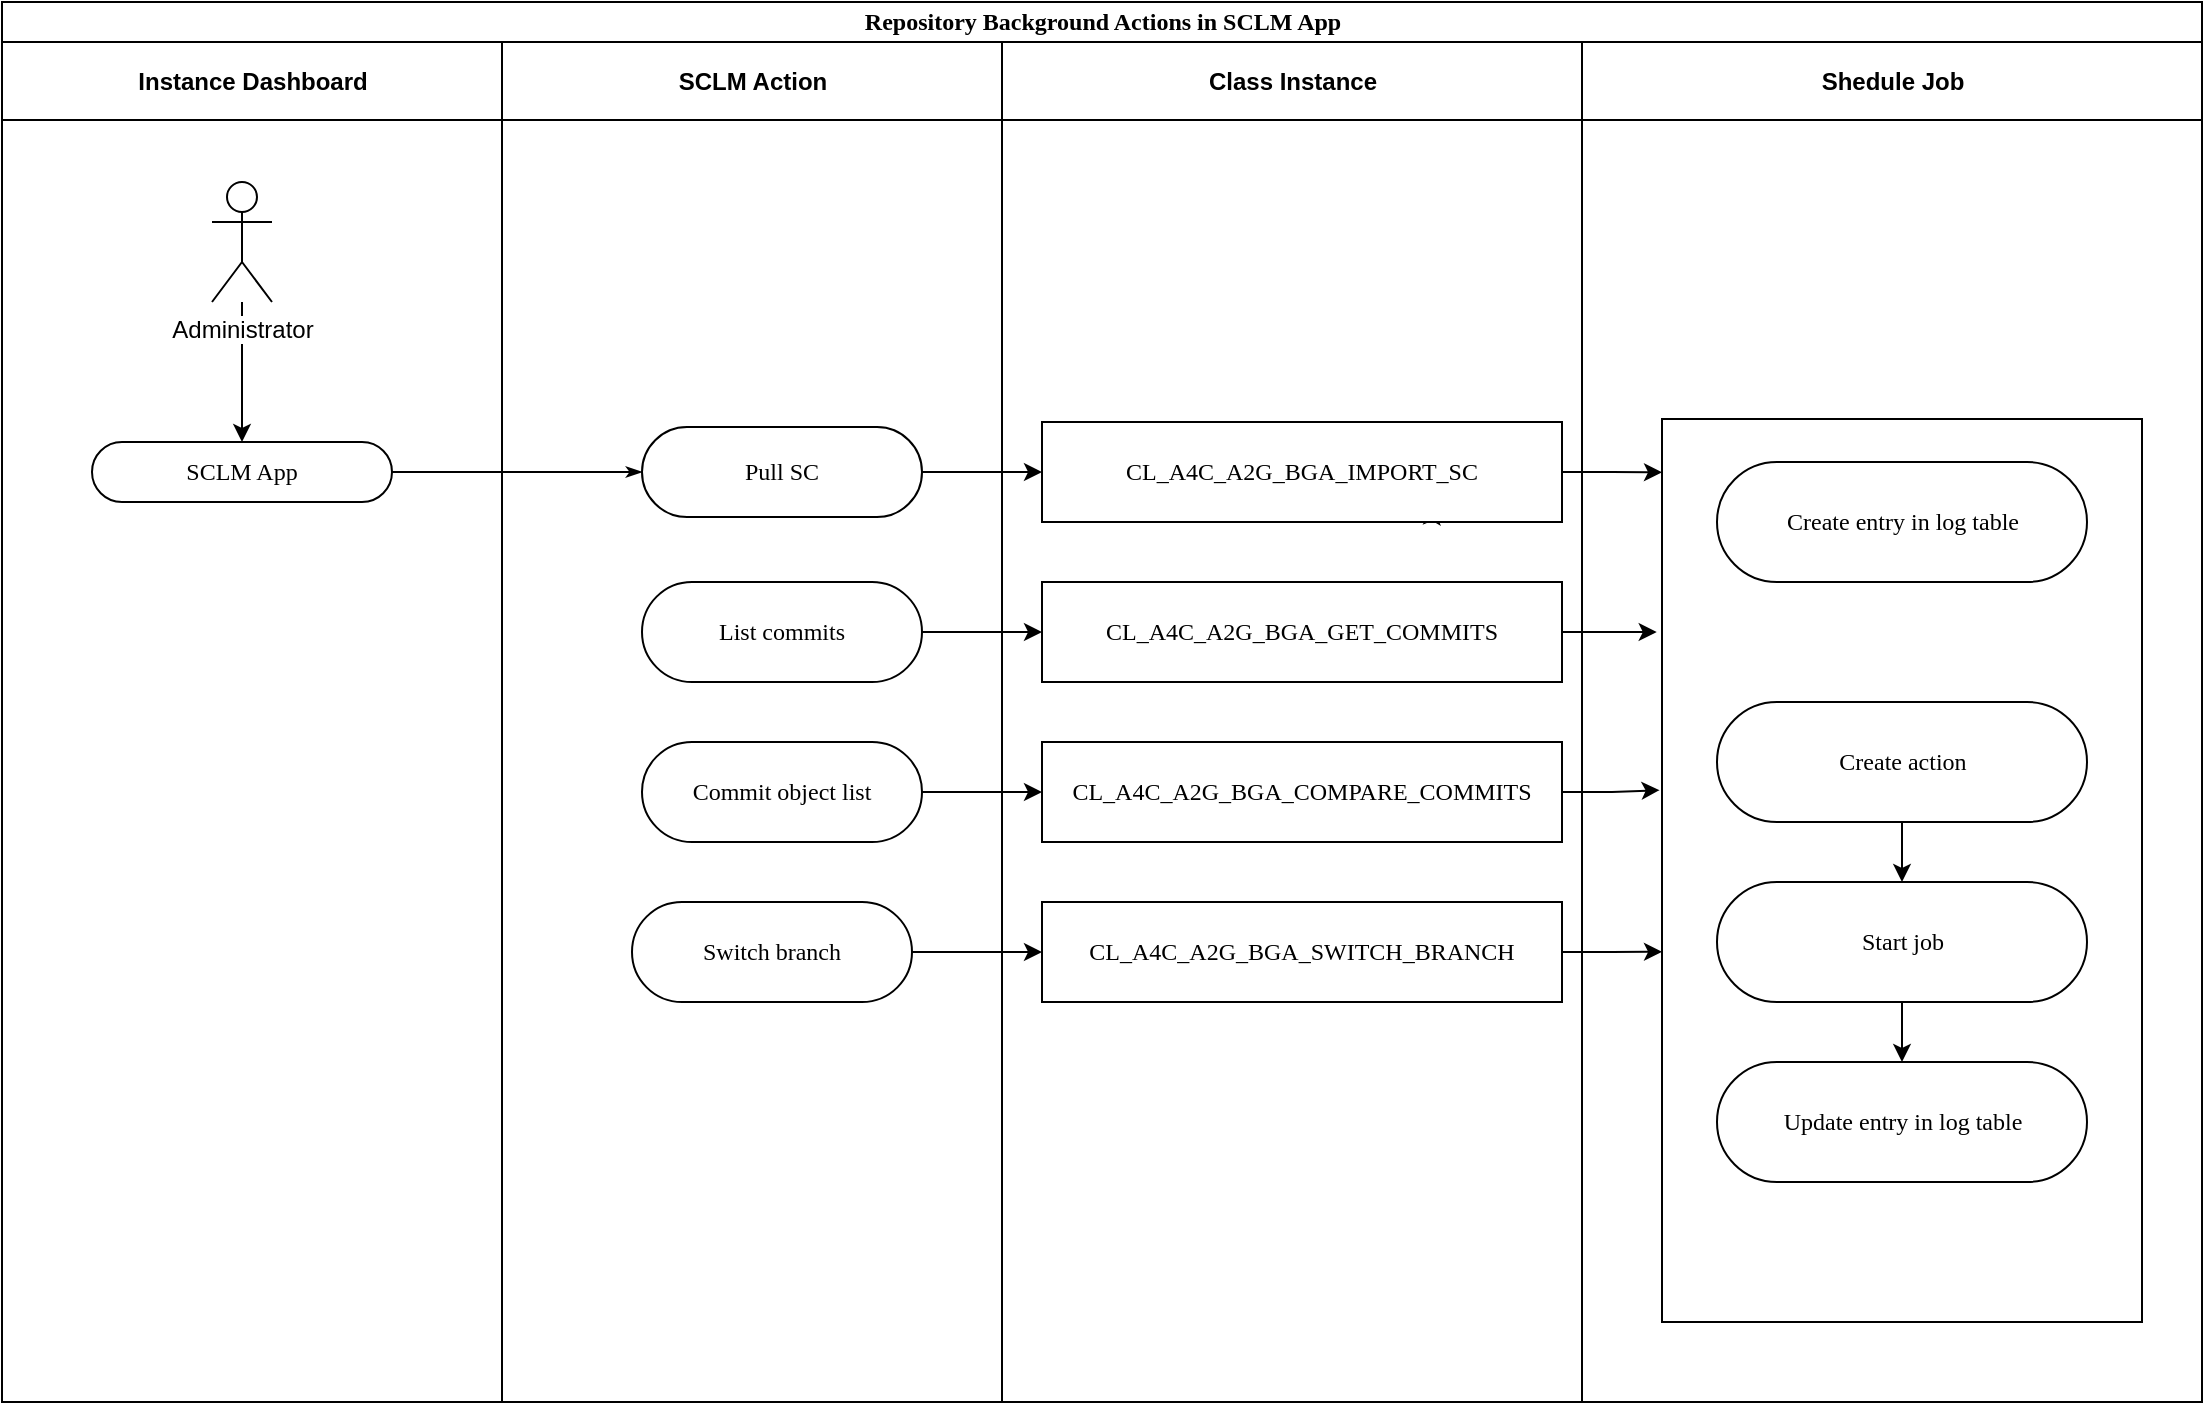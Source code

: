 <mxfile version="14.1.8" type="github">
  <diagram id="4wILREtH9ncnzC2ThN3B" name="Page-1">
    <mxGraphModel dx="1814" dy="721" grid="1" gridSize="10" guides="1" tooltips="1" connect="1" arrows="1" fold="1" page="1" pageScale="1" pageWidth="850" pageHeight="1100" math="0" shadow="0">
      <root>
        <mxCell id="0" />
        <mxCell id="1" parent="0" />
        <mxCell id="XASwXC1lrXOaXmksnacw-1" value="Repository Background Actions in SCLM App" style="swimlane;html=1;childLayout=stackLayout;startSize=20;rounded=0;shadow=0;comic=0;labelBackgroundColor=none;strokeWidth=1;fontFamily=Verdana;fontSize=12;align=center;" parent="1" vertex="1">
          <mxGeometry x="40" y="20" width="1100" height="700" as="geometry">
            <mxRectangle x="40" y="20" width="60" height="20" as="alternateBounds" />
          </mxGeometry>
        </mxCell>
        <mxCell id="XASwXC1lrXOaXmksnacw-2" value="Instance Dashboard" style="swimlane;html=1;startSize=39;" parent="XASwXC1lrXOaXmksnacw-1" vertex="1">
          <mxGeometry y="20" width="250" height="680" as="geometry" />
        </mxCell>
        <mxCell id="XASwXC1lrXOaXmksnacw-3" value="" style="edgeStyle=orthogonalEdgeStyle;rounded=0;orthogonalLoop=1;jettySize=auto;html=1;entryX=0.5;entryY=0;entryDx=0;entryDy=0;" parent="XASwXC1lrXOaXmksnacw-2" source="XASwXC1lrXOaXmksnacw-5" target="XASwXC1lrXOaXmksnacw-6" edge="1">
          <mxGeometry relative="1" as="geometry">
            <mxPoint x="120" y="180" as="targetPoint" />
          </mxGeometry>
        </mxCell>
        <mxCell id="XASwXC1lrXOaXmksnacw-5" value="Administrator" style="shape=umlActor;verticalLabelPosition=bottom;labelBackgroundColor=#ffffff;verticalAlign=top;html=1;outlineConnect=0;" parent="XASwXC1lrXOaXmksnacw-2" vertex="1">
          <mxGeometry x="105" y="70" width="30" height="60" as="geometry" />
        </mxCell>
        <mxCell id="XASwXC1lrXOaXmksnacw-6" value="SCLM App" style="rounded=1;whiteSpace=wrap;html=1;shadow=0;comic=0;labelBackgroundColor=none;strokeWidth=1;fontFamily=Verdana;fontSize=12;align=center;arcSize=50;" parent="XASwXC1lrXOaXmksnacw-2" vertex="1">
          <mxGeometry x="45" y="200" width="150" height="30" as="geometry" />
        </mxCell>
        <mxCell id="XASwXC1lrXOaXmksnacw-7" value="SCLM Action" style="swimlane;html=1;startSize=39;" parent="XASwXC1lrXOaXmksnacw-1" vertex="1">
          <mxGeometry x="250" y="20" width="250" height="680" as="geometry" />
        </mxCell>
        <mxCell id="XASwXC1lrXOaXmksnacw-8" value="Commit object list" style="rounded=1;whiteSpace=wrap;html=1;shadow=0;comic=0;labelBackgroundColor=none;strokeWidth=1;fontFamily=Verdana;fontSize=12;align=center;arcSize=50;" parent="XASwXC1lrXOaXmksnacw-7" vertex="1">
          <mxGeometry x="70" y="350" width="140" height="50" as="geometry" />
        </mxCell>
        <mxCell id="XASwXC1lrXOaXmksnacw-9" value="Pull SC" style="rounded=1;whiteSpace=wrap;html=1;shadow=0;comic=0;labelBackgroundColor=none;strokeWidth=1;fontFamily=Verdana;fontSize=12;align=center;arcSize=50;" parent="XASwXC1lrXOaXmksnacw-7" vertex="1">
          <mxGeometry x="70" y="192.5" width="140" height="45" as="geometry" />
        </mxCell>
        <mxCell id="XASwXC1lrXOaXmksnacw-10" value="List commits" style="rounded=1;whiteSpace=wrap;html=1;shadow=0;comic=0;labelBackgroundColor=none;strokeWidth=1;fontFamily=Verdana;fontSize=12;align=center;arcSize=50;" parent="XASwXC1lrXOaXmksnacw-7" vertex="1">
          <mxGeometry x="70" y="270" width="140" height="50" as="geometry" />
        </mxCell>
        <mxCell id="XASwXC1lrXOaXmksnacw-11" value="Switch branch" style="rounded=1;whiteSpace=wrap;html=1;shadow=0;comic=0;labelBackgroundColor=none;strokeWidth=1;fontFamily=Verdana;fontSize=12;align=center;arcSize=50;" parent="XASwXC1lrXOaXmksnacw-7" vertex="1">
          <mxGeometry x="65" y="430" width="140" height="50" as="geometry" />
        </mxCell>
        <mxCell id="XASwXC1lrXOaXmksnacw-14" value="Class Instance" style="swimlane;html=1;startSize=39;" parent="XASwXC1lrXOaXmksnacw-1" vertex="1">
          <mxGeometry x="500" y="20" width="290" height="680" as="geometry" />
        </mxCell>
        <mxCell id="XASwXC1lrXOaXmksnacw-15" style="edgeStyle=orthogonalEdgeStyle;rounded=0;orthogonalLoop=1;jettySize=auto;html=1;exitX=0.75;exitY=1;exitDx=0;exitDy=0;entryX=0.752;entryY=0.85;entryDx=0;entryDy=0;entryPerimeter=0;" parent="XASwXC1lrXOaXmksnacw-14" source="XASwXC1lrXOaXmksnacw-19" target="XASwXC1lrXOaXmksnacw-19" edge="1">
          <mxGeometry relative="1" as="geometry" />
        </mxCell>
        <mxCell id="XASwXC1lrXOaXmksnacw-17" value="CL_A4C_A2G_BGA_GET_COMMITS" style="rounded=0;whiteSpace=wrap;html=1;shadow=0;comic=0;labelBackgroundColor=none;strokeWidth=1;fontFamily=Verdana;fontSize=12;align=center;arcSize=50;" parent="XASwXC1lrXOaXmksnacw-14" vertex="1">
          <mxGeometry x="20" y="270" width="260" height="50" as="geometry" />
        </mxCell>
        <mxCell id="XASwXC1lrXOaXmksnacw-18" value="CL_A4C_A2G_BGA_COMPARE_COMMITS" style="rounded=0;whiteSpace=wrap;html=1;shadow=0;comic=0;labelBackgroundColor=none;strokeWidth=1;fontFamily=Verdana;fontSize=12;align=center;arcSize=50;" parent="XASwXC1lrXOaXmksnacw-14" vertex="1">
          <mxGeometry x="20" y="350" width="260" height="50" as="geometry" />
        </mxCell>
        <mxCell id="XASwXC1lrXOaXmksnacw-19" value="CL_A4C_A2G_BGA_IMPORT_SC" style="rounded=0;whiteSpace=wrap;html=1;shadow=0;comic=0;labelBackgroundColor=none;strokeWidth=1;fontFamily=Verdana;fontSize=12;align=center;arcSize=50;" parent="XASwXC1lrXOaXmksnacw-14" vertex="1">
          <mxGeometry x="20" y="190" width="260" height="50" as="geometry" />
        </mxCell>
        <mxCell id="XASwXC1lrXOaXmksnacw-20" value="CL_A4C_A2G_BGA_SWITCH_BRANCH" style="rounded=0;whiteSpace=wrap;html=1;shadow=0;comic=0;labelBackgroundColor=none;strokeWidth=1;fontFamily=Verdana;fontSize=12;align=center;arcSize=50;" parent="XASwXC1lrXOaXmksnacw-14" vertex="1">
          <mxGeometry x="20" y="430" width="260" height="50" as="geometry" />
        </mxCell>
        <mxCell id="XASwXC1lrXOaXmksnacw-22" style="edgeStyle=none;rounded=0;html=1;labelBackgroundColor=none;startArrow=none;startFill=0;startSize=5;endArrow=classicThin;endFill=1;endSize=5;jettySize=auto;orthogonalLoop=1;strokeWidth=1;fontFamily=Verdana;fontSize=12;entryX=0;entryY=0.5;entryDx=0;entryDy=0;" parent="XASwXC1lrXOaXmksnacw-1" source="XASwXC1lrXOaXmksnacw-6" target="XASwXC1lrXOaXmksnacw-9" edge="1">
          <mxGeometry relative="1" as="geometry">
            <mxPoint x="300" y="220" as="targetPoint" />
            <Array as="points" />
          </mxGeometry>
        </mxCell>
        <mxCell id="XASwXC1lrXOaXmksnacw-39" style="edgeStyle=orthogonalEdgeStyle;rounded=0;orthogonalLoop=1;jettySize=auto;html=1;exitX=1;exitY=0.5;exitDx=0;exitDy=0;entryX=0;entryY=0.5;entryDx=0;entryDy=0;" parent="XASwXC1lrXOaXmksnacw-1" source="XASwXC1lrXOaXmksnacw-9" target="XASwXC1lrXOaXmksnacw-19" edge="1">
          <mxGeometry relative="1" as="geometry" />
        </mxCell>
        <mxCell id="XASwXC1lrXOaXmksnacw-40" style="edgeStyle=orthogonalEdgeStyle;rounded=0;orthogonalLoop=1;jettySize=auto;html=1;exitX=1;exitY=0.5;exitDx=0;exitDy=0;entryX=0;entryY=0.5;entryDx=0;entryDy=0;" parent="XASwXC1lrXOaXmksnacw-1" source="XASwXC1lrXOaXmksnacw-10" target="XASwXC1lrXOaXmksnacw-17" edge="1">
          <mxGeometry relative="1" as="geometry" />
        </mxCell>
        <mxCell id="XASwXC1lrXOaXmksnacw-41" style="edgeStyle=orthogonalEdgeStyle;rounded=0;orthogonalLoop=1;jettySize=auto;html=1;exitX=1;exitY=0.5;exitDx=0;exitDy=0;entryX=0;entryY=0.5;entryDx=0;entryDy=0;" parent="XASwXC1lrXOaXmksnacw-1" source="XASwXC1lrXOaXmksnacw-8" target="XASwXC1lrXOaXmksnacw-18" edge="1">
          <mxGeometry relative="1" as="geometry" />
        </mxCell>
        <mxCell id="XASwXC1lrXOaXmksnacw-42" style="edgeStyle=orthogonalEdgeStyle;rounded=0;orthogonalLoop=1;jettySize=auto;html=1;exitX=1;exitY=0.5;exitDx=0;exitDy=0;entryX=0;entryY=0.5;entryDx=0;entryDy=0;" parent="XASwXC1lrXOaXmksnacw-1" source="XASwXC1lrXOaXmksnacw-11" target="XASwXC1lrXOaXmksnacw-20" edge="1">
          <mxGeometry relative="1" as="geometry" />
        </mxCell>
        <mxCell id="XASwXC1lrXOaXmksnacw-23" value="Shedule Job" style="swimlane;html=1;startSize=39;" parent="XASwXC1lrXOaXmksnacw-1" vertex="1">
          <mxGeometry x="790" y="20" width="310" height="680" as="geometry" />
        </mxCell>
        <mxCell id="XASwXC1lrXOaXmksnacw-68" value="" style="rounded=0;whiteSpace=wrap;html=1;" parent="XASwXC1lrXOaXmksnacw-23" vertex="1">
          <mxGeometry x="40" y="188.5" width="240" height="451.5" as="geometry" />
        </mxCell>
        <mxCell id="XASwXC1lrXOaXmksnacw-48" value="Create entry in log table" style="rounded=1;whiteSpace=wrap;html=1;shadow=0;comic=0;labelBackgroundColor=none;strokeWidth=1;fontFamily=Verdana;fontSize=12;align=center;arcSize=50;" parent="XASwXC1lrXOaXmksnacw-23" vertex="1">
          <mxGeometry x="67.5" y="210" width="185" height="60" as="geometry" />
        </mxCell>
        <mxCell id="UkTTOMlx8ckA-x1YVDBG-16" style="edgeStyle=orthogonalEdgeStyle;rounded=0;orthogonalLoop=1;jettySize=auto;html=1;exitX=0.5;exitY=1;exitDx=0;exitDy=0;entryX=0.5;entryY=0;entryDx=0;entryDy=0;" parent="XASwXC1lrXOaXmksnacw-23" source="UkTTOMlx8ckA-x1YVDBG-11" target="UkTTOMlx8ckA-x1YVDBG-12" edge="1">
          <mxGeometry relative="1" as="geometry" />
        </mxCell>
        <mxCell id="UkTTOMlx8ckA-x1YVDBG-11" value="Create action" style="rounded=1;whiteSpace=wrap;html=1;shadow=0;comic=0;labelBackgroundColor=none;strokeWidth=1;fontFamily=Verdana;fontSize=12;align=center;arcSize=50;" parent="XASwXC1lrXOaXmksnacw-23" vertex="1">
          <mxGeometry x="67.5" y="330" width="185" height="60" as="geometry" />
        </mxCell>
        <mxCell id="UkTTOMlx8ckA-x1YVDBG-17" style="edgeStyle=orthogonalEdgeStyle;rounded=0;orthogonalLoop=1;jettySize=auto;html=1;exitX=0.5;exitY=1;exitDx=0;exitDy=0;entryX=0.5;entryY=0;entryDx=0;entryDy=0;" parent="XASwXC1lrXOaXmksnacw-23" source="UkTTOMlx8ckA-x1YVDBG-12" target="UkTTOMlx8ckA-x1YVDBG-13" edge="1">
          <mxGeometry relative="1" as="geometry" />
        </mxCell>
        <mxCell id="UkTTOMlx8ckA-x1YVDBG-12" value="Start job" style="rounded=1;whiteSpace=wrap;html=1;shadow=0;comic=0;labelBackgroundColor=none;strokeWidth=1;fontFamily=Verdana;fontSize=12;align=center;arcSize=50;" parent="XASwXC1lrXOaXmksnacw-23" vertex="1">
          <mxGeometry x="67.5" y="420" width="185" height="60" as="geometry" />
        </mxCell>
        <mxCell id="UkTTOMlx8ckA-x1YVDBG-13" value="Update entry in log table" style="rounded=1;whiteSpace=wrap;html=1;shadow=0;comic=0;labelBackgroundColor=none;strokeWidth=1;fontFamily=Verdana;fontSize=12;align=center;arcSize=50;" parent="XASwXC1lrXOaXmksnacw-23" vertex="1">
          <mxGeometry x="67.5" y="510" width="185" height="60" as="geometry" />
        </mxCell>
        <mxCell id="UkTTOMlx8ckA-x1YVDBG-2" style="edgeStyle=orthogonalEdgeStyle;rounded=0;orthogonalLoop=1;jettySize=auto;html=1;exitX=1;exitY=0.5;exitDx=0;exitDy=0;entryX=0;entryY=0.059;entryDx=0;entryDy=0;entryPerimeter=0;" parent="XASwXC1lrXOaXmksnacw-1" source="XASwXC1lrXOaXmksnacw-19" target="XASwXC1lrXOaXmksnacw-68" edge="1">
          <mxGeometry relative="1" as="geometry" />
        </mxCell>
        <mxCell id="UkTTOMlx8ckA-x1YVDBG-3" style="edgeStyle=orthogonalEdgeStyle;rounded=0;orthogonalLoop=1;jettySize=auto;html=1;exitX=1;exitY=0.5;exitDx=0;exitDy=0;entryX=-0.011;entryY=0.236;entryDx=0;entryDy=0;entryPerimeter=0;" parent="XASwXC1lrXOaXmksnacw-1" source="XASwXC1lrXOaXmksnacw-17" target="XASwXC1lrXOaXmksnacw-68" edge="1">
          <mxGeometry relative="1" as="geometry">
            <mxPoint x="850" y="315" as="targetPoint" />
          </mxGeometry>
        </mxCell>
        <mxCell id="UkTTOMlx8ckA-x1YVDBG-4" style="edgeStyle=orthogonalEdgeStyle;rounded=0;orthogonalLoop=1;jettySize=auto;html=1;exitX=1;exitY=0.5;exitDx=0;exitDy=0;entryX=-0.005;entryY=0.411;entryDx=0;entryDy=0;entryPerimeter=0;" parent="XASwXC1lrXOaXmksnacw-1" source="XASwXC1lrXOaXmksnacw-18" target="XASwXC1lrXOaXmksnacw-68" edge="1">
          <mxGeometry relative="1" as="geometry" />
        </mxCell>
        <mxCell id="UkTTOMlx8ckA-x1YVDBG-5" style="edgeStyle=orthogonalEdgeStyle;rounded=0;orthogonalLoop=1;jettySize=auto;html=1;exitX=1;exitY=0.5;exitDx=0;exitDy=0;entryX=0;entryY=0.59;entryDx=0;entryDy=0;entryPerimeter=0;" parent="XASwXC1lrXOaXmksnacw-1" source="XASwXC1lrXOaXmksnacw-20" target="XASwXC1lrXOaXmksnacw-68" edge="1">
          <mxGeometry relative="1" as="geometry" />
        </mxCell>
      </root>
    </mxGraphModel>
  </diagram>
</mxfile>
